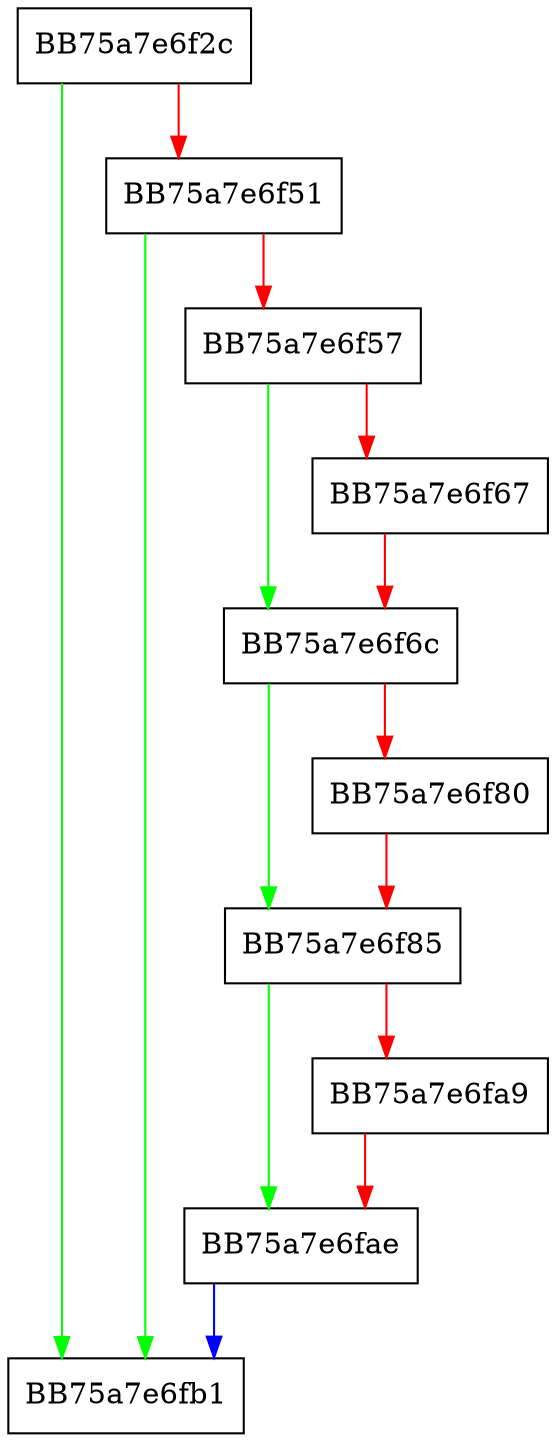 digraph freeMapNode {
  node [shape="box"];
  graph [splines=ortho];
  BB75a7e6f2c -> BB75a7e6fb1 [color="green"];
  BB75a7e6f2c -> BB75a7e6f51 [color="red"];
  BB75a7e6f51 -> BB75a7e6fb1 [color="green"];
  BB75a7e6f51 -> BB75a7e6f57 [color="red"];
  BB75a7e6f57 -> BB75a7e6f6c [color="green"];
  BB75a7e6f57 -> BB75a7e6f67 [color="red"];
  BB75a7e6f67 -> BB75a7e6f6c [color="red"];
  BB75a7e6f6c -> BB75a7e6f85 [color="green"];
  BB75a7e6f6c -> BB75a7e6f80 [color="red"];
  BB75a7e6f80 -> BB75a7e6f85 [color="red"];
  BB75a7e6f85 -> BB75a7e6fae [color="green"];
  BB75a7e6f85 -> BB75a7e6fa9 [color="red"];
  BB75a7e6fa9 -> BB75a7e6fae [color="red"];
  BB75a7e6fae -> BB75a7e6fb1 [color="blue"];
}
